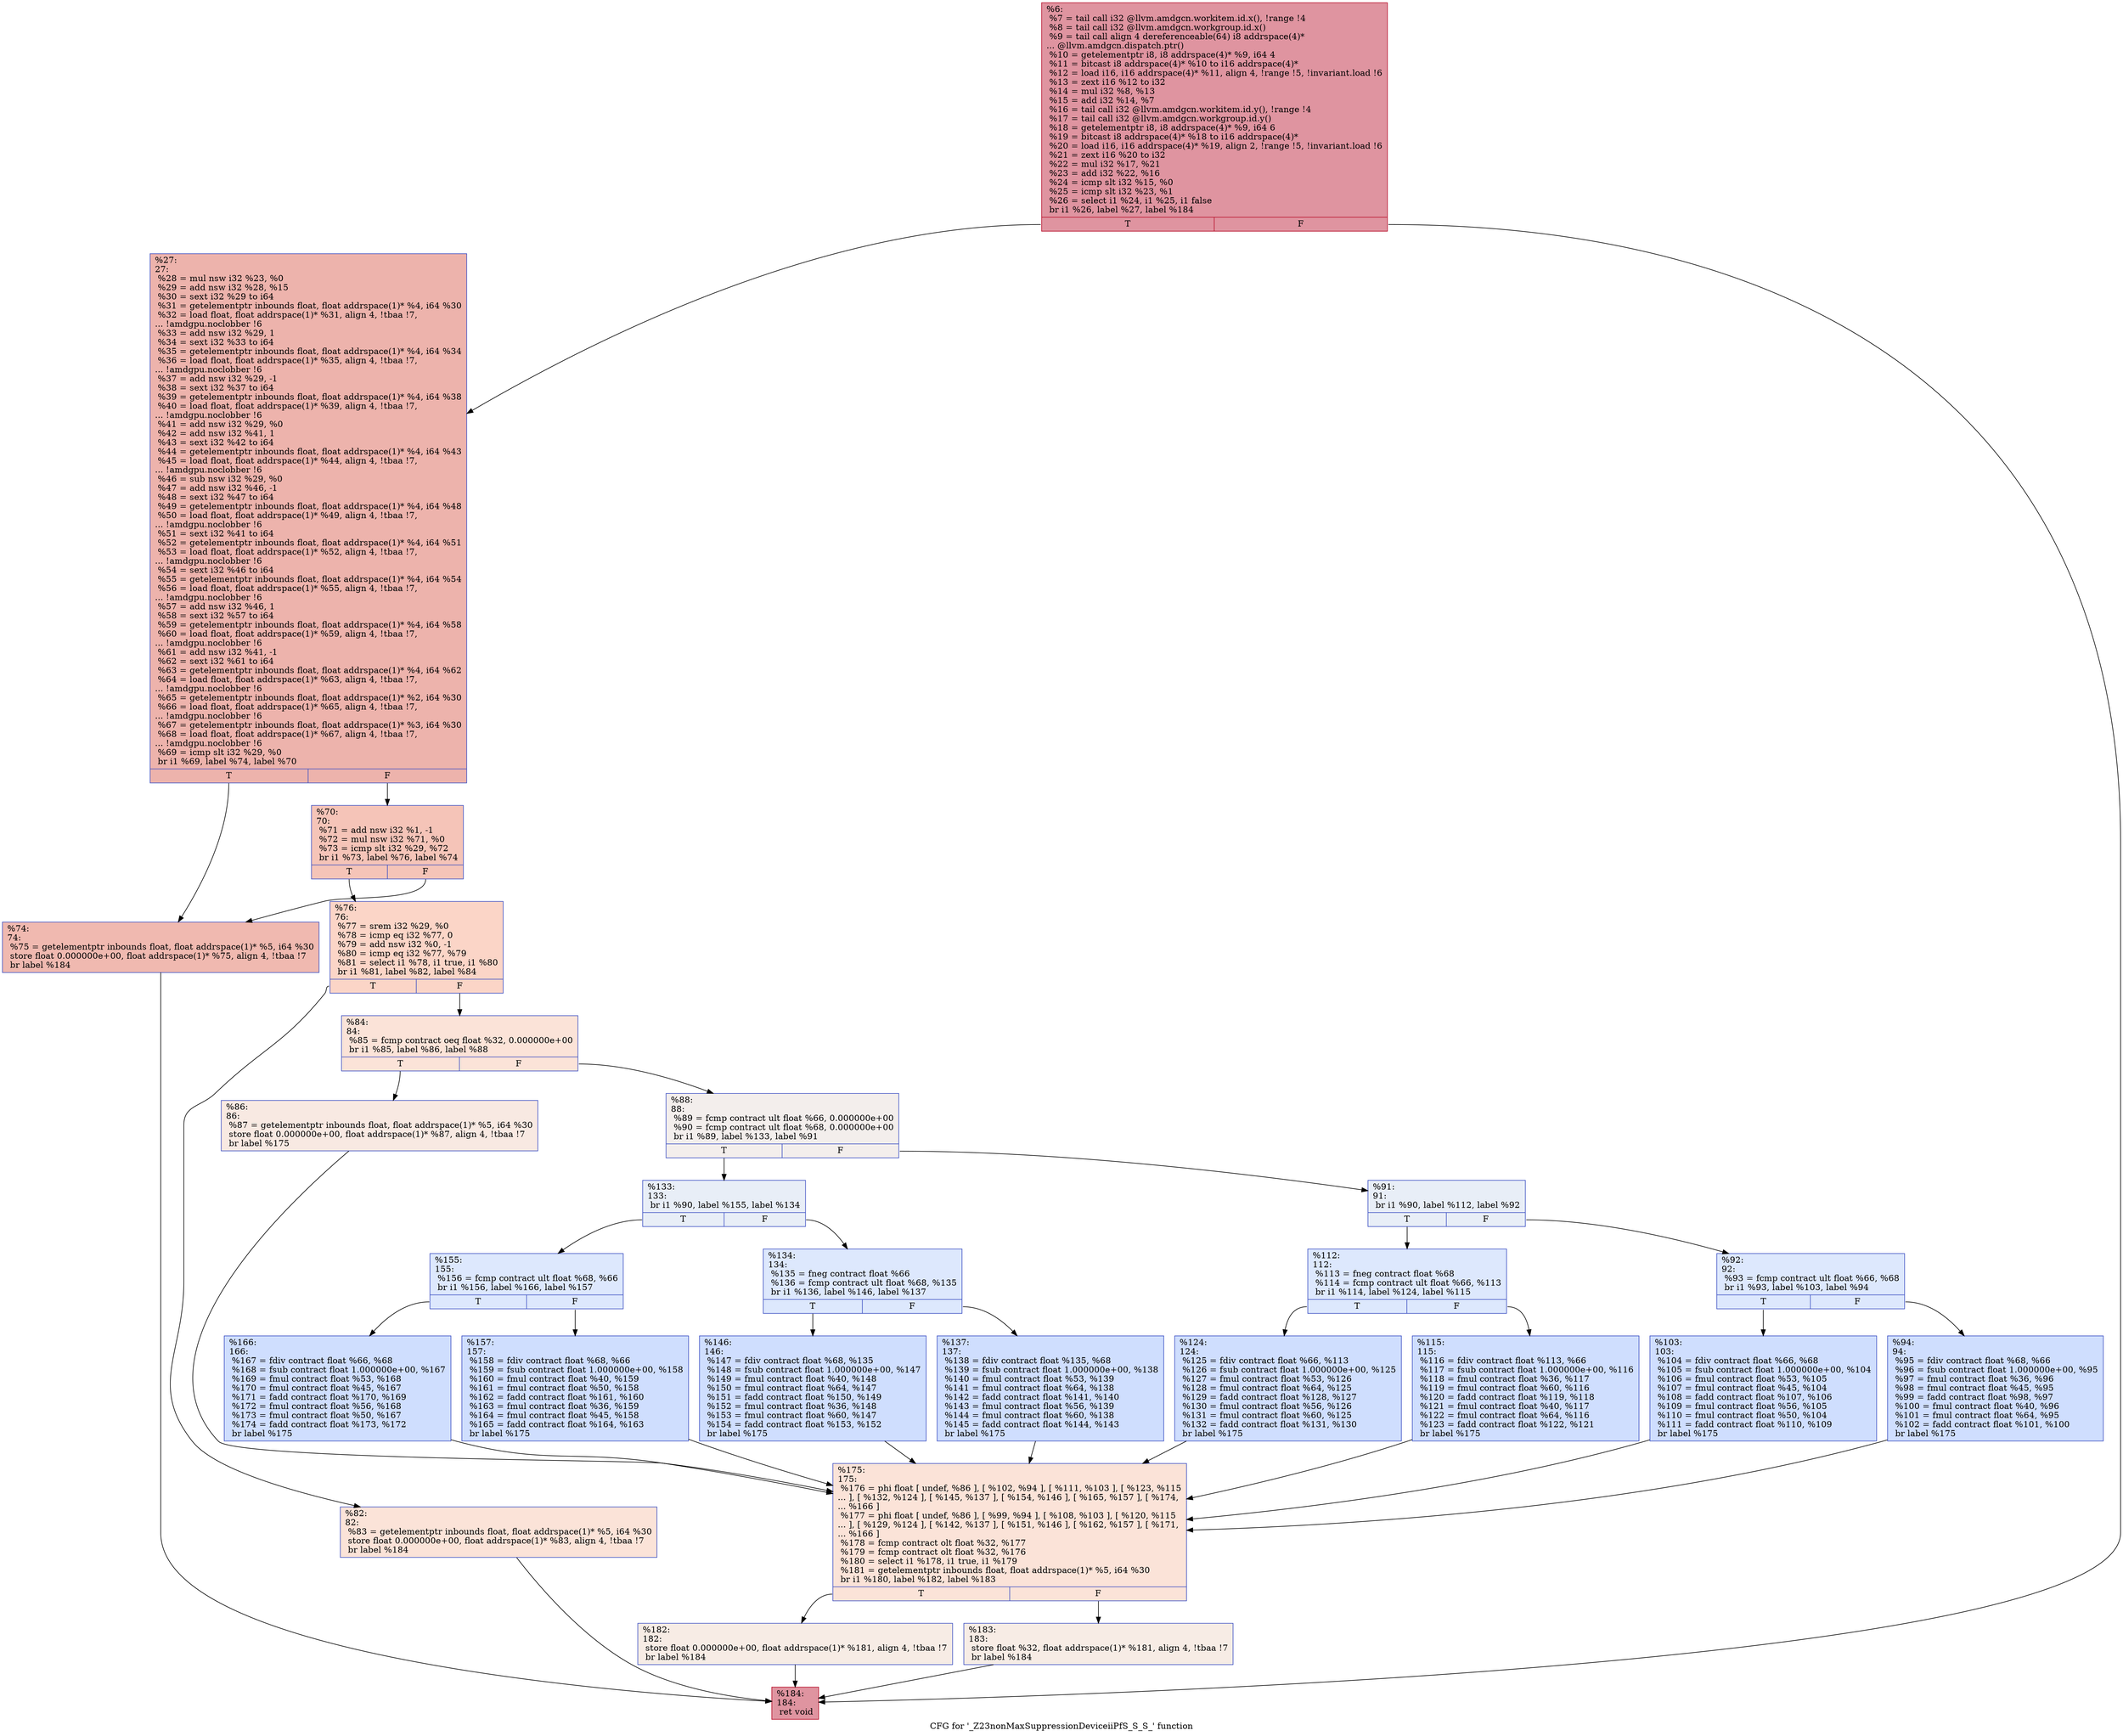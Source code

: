digraph "CFG for '_Z23nonMaxSuppressionDeviceiiPfS_S_S_' function" {
	label="CFG for '_Z23nonMaxSuppressionDeviceiiPfS_S_S_' function";

	Node0x4610500 [shape=record,color="#b70d28ff", style=filled, fillcolor="#b70d2870",label="{%6:\l  %7 = tail call i32 @llvm.amdgcn.workitem.id.x(), !range !4\l  %8 = tail call i32 @llvm.amdgcn.workgroup.id.x()\l  %9 = tail call align 4 dereferenceable(64) i8 addrspace(4)*\l... @llvm.amdgcn.dispatch.ptr()\l  %10 = getelementptr i8, i8 addrspace(4)* %9, i64 4\l  %11 = bitcast i8 addrspace(4)* %10 to i16 addrspace(4)*\l  %12 = load i16, i16 addrspace(4)* %11, align 4, !range !5, !invariant.load !6\l  %13 = zext i16 %12 to i32\l  %14 = mul i32 %8, %13\l  %15 = add i32 %14, %7\l  %16 = tail call i32 @llvm.amdgcn.workitem.id.y(), !range !4\l  %17 = tail call i32 @llvm.amdgcn.workgroup.id.y()\l  %18 = getelementptr i8, i8 addrspace(4)* %9, i64 6\l  %19 = bitcast i8 addrspace(4)* %18 to i16 addrspace(4)*\l  %20 = load i16, i16 addrspace(4)* %19, align 2, !range !5, !invariant.load !6\l  %21 = zext i16 %20 to i32\l  %22 = mul i32 %17, %21\l  %23 = add i32 %22, %16\l  %24 = icmp slt i32 %15, %0\l  %25 = icmp slt i32 %23, %1\l  %26 = select i1 %24, i1 %25, i1 false\l  br i1 %26, label %27, label %184\l|{<s0>T|<s1>F}}"];
	Node0x4610500:s0 -> Node0x4613f90;
	Node0x4610500:s1 -> Node0x4614020;
	Node0x4613f90 [shape=record,color="#3d50c3ff", style=filled, fillcolor="#d6524470",label="{%27:\l27:                                               \l  %28 = mul nsw i32 %23, %0\l  %29 = add nsw i32 %28, %15\l  %30 = sext i32 %29 to i64\l  %31 = getelementptr inbounds float, float addrspace(1)* %4, i64 %30\l  %32 = load float, float addrspace(1)* %31, align 4, !tbaa !7,\l... !amdgpu.noclobber !6\l  %33 = add nsw i32 %29, 1\l  %34 = sext i32 %33 to i64\l  %35 = getelementptr inbounds float, float addrspace(1)* %4, i64 %34\l  %36 = load float, float addrspace(1)* %35, align 4, !tbaa !7,\l... !amdgpu.noclobber !6\l  %37 = add nsw i32 %29, -1\l  %38 = sext i32 %37 to i64\l  %39 = getelementptr inbounds float, float addrspace(1)* %4, i64 %38\l  %40 = load float, float addrspace(1)* %39, align 4, !tbaa !7,\l... !amdgpu.noclobber !6\l  %41 = add nsw i32 %29, %0\l  %42 = add nsw i32 %41, 1\l  %43 = sext i32 %42 to i64\l  %44 = getelementptr inbounds float, float addrspace(1)* %4, i64 %43\l  %45 = load float, float addrspace(1)* %44, align 4, !tbaa !7,\l... !amdgpu.noclobber !6\l  %46 = sub nsw i32 %29, %0\l  %47 = add nsw i32 %46, -1\l  %48 = sext i32 %47 to i64\l  %49 = getelementptr inbounds float, float addrspace(1)* %4, i64 %48\l  %50 = load float, float addrspace(1)* %49, align 4, !tbaa !7,\l... !amdgpu.noclobber !6\l  %51 = sext i32 %41 to i64\l  %52 = getelementptr inbounds float, float addrspace(1)* %4, i64 %51\l  %53 = load float, float addrspace(1)* %52, align 4, !tbaa !7,\l... !amdgpu.noclobber !6\l  %54 = sext i32 %46 to i64\l  %55 = getelementptr inbounds float, float addrspace(1)* %4, i64 %54\l  %56 = load float, float addrspace(1)* %55, align 4, !tbaa !7,\l... !amdgpu.noclobber !6\l  %57 = add nsw i32 %46, 1\l  %58 = sext i32 %57 to i64\l  %59 = getelementptr inbounds float, float addrspace(1)* %4, i64 %58\l  %60 = load float, float addrspace(1)* %59, align 4, !tbaa !7,\l... !amdgpu.noclobber !6\l  %61 = add nsw i32 %41, -1\l  %62 = sext i32 %61 to i64\l  %63 = getelementptr inbounds float, float addrspace(1)* %4, i64 %62\l  %64 = load float, float addrspace(1)* %63, align 4, !tbaa !7,\l... !amdgpu.noclobber !6\l  %65 = getelementptr inbounds float, float addrspace(1)* %2, i64 %30\l  %66 = load float, float addrspace(1)* %65, align 4, !tbaa !7,\l... !amdgpu.noclobber !6\l  %67 = getelementptr inbounds float, float addrspace(1)* %3, i64 %30\l  %68 = load float, float addrspace(1)* %67, align 4, !tbaa !7,\l... !amdgpu.noclobber !6\l  %69 = icmp slt i32 %29, %0\l  br i1 %69, label %74, label %70\l|{<s0>T|<s1>F}}"];
	Node0x4613f90:s0 -> Node0x4616500;
	Node0x4613f90:s1 -> Node0x4616590;
	Node0x4616590 [shape=record,color="#3d50c3ff", style=filled, fillcolor="#e97a5f70",label="{%70:\l70:                                               \l  %71 = add nsw i32 %1, -1\l  %72 = mul nsw i32 %71, %0\l  %73 = icmp slt i32 %29, %72\l  br i1 %73, label %76, label %74\l|{<s0>T|<s1>F}}"];
	Node0x4616590:s0 -> Node0x4616880;
	Node0x4616590:s1 -> Node0x4616500;
	Node0x4616500 [shape=record,color="#3d50c3ff", style=filled, fillcolor="#de614d70",label="{%74:\l74:                                               \l  %75 = getelementptr inbounds float, float addrspace(1)* %5, i64 %30\l  store float 0.000000e+00, float addrspace(1)* %75, align 4, !tbaa !7\l  br label %184\l}"];
	Node0x4616500 -> Node0x4614020;
	Node0x4616880 [shape=record,color="#3d50c3ff", style=filled, fillcolor="#f5a08170",label="{%76:\l76:                                               \l  %77 = srem i32 %29, %0\l  %78 = icmp eq i32 %77, 0\l  %79 = add nsw i32 %0, -1\l  %80 = icmp eq i32 %77, %79\l  %81 = select i1 %78, i1 true, i1 %80\l  br i1 %81, label %82, label %84\l|{<s0>T|<s1>F}}"];
	Node0x4616880:s0 -> Node0x4617850;
	Node0x4616880:s1 -> Node0x46178a0;
	Node0x4617850 [shape=record,color="#3d50c3ff", style=filled, fillcolor="#f6bfa670",label="{%82:\l82:                                               \l  %83 = getelementptr inbounds float, float addrspace(1)* %5, i64 %30\l  store float 0.000000e+00, float addrspace(1)* %83, align 4, !tbaa !7\l  br label %184\l}"];
	Node0x4617850 -> Node0x4614020;
	Node0x46178a0 [shape=record,color="#3d50c3ff", style=filled, fillcolor="#f6bfa670",label="{%84:\l84:                                               \l  %85 = fcmp contract oeq float %32, 0.000000e+00\l  br i1 %85, label %86, label %88\l|{<s0>T|<s1>F}}"];
	Node0x46178a0:s0 -> Node0x4617c40;
	Node0x46178a0:s1 -> Node0x4617c90;
	Node0x4617c40 [shape=record,color="#3d50c3ff", style=filled, fillcolor="#efcebd70",label="{%86:\l86:                                               \l  %87 = getelementptr inbounds float, float addrspace(1)* %5, i64 %30\l  store float 0.000000e+00, float addrspace(1)* %87, align 4, !tbaa !7\l  br label %175\l}"];
	Node0x4617c40 -> Node0x4617ec0;
	Node0x4617c90 [shape=record,color="#3d50c3ff", style=filled, fillcolor="#e3d9d370",label="{%88:\l88:                                               \l  %89 = fcmp contract ult float %66, 0.000000e+00\l  %90 = fcmp contract ult float %68, 0.000000e+00\l  br i1 %89, label %133, label %91\l|{<s0>T|<s1>F}}"];
	Node0x4617c90:s0 -> Node0x46180a0;
	Node0x4617c90:s1 -> Node0x46180f0;
	Node0x46180f0 [shape=record,color="#3d50c3ff", style=filled, fillcolor="#cbd8ee70",label="{%91:\l91:                                               \l  br i1 %90, label %112, label %92\l|{<s0>T|<s1>F}}"];
	Node0x46180f0:s0 -> Node0x4618230;
	Node0x46180f0:s1 -> Node0x4618280;
	Node0x4618280 [shape=record,color="#3d50c3ff", style=filled, fillcolor="#b2ccfb70",label="{%92:\l92:                                               \l  %93 = fcmp contract ult float %66, %68\l  br i1 %93, label %103, label %94\l|{<s0>T|<s1>F}}"];
	Node0x4618280:s0 -> Node0x4618450;
	Node0x4618280:s1 -> Node0x46184a0;
	Node0x46184a0 [shape=record,color="#3d50c3ff", style=filled, fillcolor="#93b5fe70",label="{%94:\l94:                                               \l  %95 = fdiv contract float %68, %66\l  %96 = fsub contract float 1.000000e+00, %95\l  %97 = fmul contract float %36, %96\l  %98 = fmul contract float %45, %95\l  %99 = fadd contract float %98, %97\l  %100 = fmul contract float %40, %96\l  %101 = fmul contract float %64, %95\l  %102 = fadd contract float %101, %100\l  br label %175\l}"];
	Node0x46184a0 -> Node0x4617ec0;
	Node0x4618450 [shape=record,color="#3d50c3ff", style=filled, fillcolor="#93b5fe70",label="{%103:\l103:                                              \l  %104 = fdiv contract float %66, %68\l  %105 = fsub contract float 1.000000e+00, %104\l  %106 = fmul contract float %53, %105\l  %107 = fmul contract float %45, %104\l  %108 = fadd contract float %107, %106\l  %109 = fmul contract float %56, %105\l  %110 = fmul contract float %50, %104\l  %111 = fadd contract float %110, %109\l  br label %175\l}"];
	Node0x4618450 -> Node0x4617ec0;
	Node0x4618230 [shape=record,color="#3d50c3ff", style=filled, fillcolor="#b2ccfb70",label="{%112:\l112:                                              \l  %113 = fneg contract float %68\l  %114 = fcmp contract ult float %66, %113\l  br i1 %114, label %124, label %115\l|{<s0>T|<s1>F}}"];
	Node0x4618230:s0 -> Node0x46190c0;
	Node0x4618230:s1 -> Node0x4619110;
	Node0x4619110 [shape=record,color="#3d50c3ff", style=filled, fillcolor="#93b5fe70",label="{%115:\l115:                                              \l  %116 = fdiv contract float %113, %66\l  %117 = fsub contract float 1.000000e+00, %116\l  %118 = fmul contract float %36, %117\l  %119 = fmul contract float %60, %116\l  %120 = fadd contract float %119, %118\l  %121 = fmul contract float %40, %117\l  %122 = fmul contract float %64, %116\l  %123 = fadd contract float %122, %121\l  br label %175\l}"];
	Node0x4619110 -> Node0x4617ec0;
	Node0x46190c0 [shape=record,color="#3d50c3ff", style=filled, fillcolor="#93b5fe70",label="{%124:\l124:                                              \l  %125 = fdiv contract float %66, %113\l  %126 = fsub contract float 1.000000e+00, %125\l  %127 = fmul contract float %53, %126\l  %128 = fmul contract float %64, %125\l  %129 = fadd contract float %128, %127\l  %130 = fmul contract float %56, %126\l  %131 = fmul contract float %60, %125\l  %132 = fadd contract float %131, %130\l  br label %175\l}"];
	Node0x46190c0 -> Node0x4617ec0;
	Node0x46180a0 [shape=record,color="#3d50c3ff", style=filled, fillcolor="#cbd8ee70",label="{%133:\l133:                                              \l  br i1 %90, label %155, label %134\l|{<s0>T|<s1>F}}"];
	Node0x46180a0:s0 -> Node0x4616260;
	Node0x46180a0:s1 -> Node0x46162b0;
	Node0x46162b0 [shape=record,color="#3d50c3ff", style=filled, fillcolor="#b2ccfb70",label="{%134:\l134:                                              \l  %135 = fneg contract float %66\l  %136 = fcmp contract ult float %68, %135\l  br i1 %136, label %146, label %137\l|{<s0>T|<s1>F}}"];
	Node0x46162b0:s0 -> Node0x461a250;
	Node0x46162b0:s1 -> Node0x461a2a0;
	Node0x461a2a0 [shape=record,color="#3d50c3ff", style=filled, fillcolor="#93b5fe70",label="{%137:\l137:                                              \l  %138 = fdiv contract float %135, %68\l  %139 = fsub contract float 1.000000e+00, %138\l  %140 = fmul contract float %53, %139\l  %141 = fmul contract float %64, %138\l  %142 = fadd contract float %141, %140\l  %143 = fmul contract float %56, %139\l  %144 = fmul contract float %60, %138\l  %145 = fadd contract float %144, %143\l  br label %175\l}"];
	Node0x461a2a0 -> Node0x4617ec0;
	Node0x461a250 [shape=record,color="#3d50c3ff", style=filled, fillcolor="#93b5fe70",label="{%146:\l146:                                              \l  %147 = fdiv contract float %68, %135\l  %148 = fsub contract float 1.000000e+00, %147\l  %149 = fmul contract float %40, %148\l  %150 = fmul contract float %64, %147\l  %151 = fadd contract float %150, %149\l  %152 = fmul contract float %36, %148\l  %153 = fmul contract float %60, %147\l  %154 = fadd contract float %153, %152\l  br label %175\l}"];
	Node0x461a250 -> Node0x4617ec0;
	Node0x4616260 [shape=record,color="#3d50c3ff", style=filled, fillcolor="#b2ccfb70",label="{%155:\l155:                                              \l  %156 = fcmp contract ult float %68, %66\l  br i1 %156, label %166, label %157\l|{<s0>T|<s1>F}}"];
	Node0x4616260:s0 -> Node0x461ae10;
	Node0x4616260:s1 -> Node0x461ae60;
	Node0x461ae60 [shape=record,color="#3d50c3ff", style=filled, fillcolor="#93b5fe70",label="{%157:\l157:                                              \l  %158 = fdiv contract float %68, %66\l  %159 = fsub contract float 1.000000e+00, %158\l  %160 = fmul contract float %40, %159\l  %161 = fmul contract float %50, %158\l  %162 = fadd contract float %161, %160\l  %163 = fmul contract float %36, %159\l  %164 = fmul contract float %45, %158\l  %165 = fadd contract float %164, %163\l  br label %175\l}"];
	Node0x461ae60 -> Node0x4617ec0;
	Node0x461ae10 [shape=record,color="#3d50c3ff", style=filled, fillcolor="#93b5fe70",label="{%166:\l166:                                              \l  %167 = fdiv contract float %66, %68\l  %168 = fsub contract float 1.000000e+00, %167\l  %169 = fmul contract float %53, %168\l  %170 = fmul contract float %45, %167\l  %171 = fadd contract float %170, %169\l  %172 = fmul contract float %56, %168\l  %173 = fmul contract float %50, %167\l  %174 = fadd contract float %173, %172\l  br label %175\l}"];
	Node0x461ae10 -> Node0x4617ec0;
	Node0x4617ec0 [shape=record,color="#3d50c3ff", style=filled, fillcolor="#f6bfa670",label="{%175:\l175:                                              \l  %176 = phi float [ undef, %86 ], [ %102, %94 ], [ %111, %103 ], [ %123, %115\l... ], [ %132, %124 ], [ %145, %137 ], [ %154, %146 ], [ %165, %157 ], [ %174,\l... %166 ]\l  %177 = phi float [ undef, %86 ], [ %99, %94 ], [ %108, %103 ], [ %120, %115\l... ], [ %129, %124 ], [ %142, %137 ], [ %151, %146 ], [ %162, %157 ], [ %171,\l... %166 ]\l  %178 = fcmp contract olt float %32, %177\l  %179 = fcmp contract olt float %32, %176\l  %180 = select i1 %178, i1 true, i1 %179\l  %181 = getelementptr inbounds float, float addrspace(1)* %5, i64 %30\l  br i1 %180, label %182, label %183\l|{<s0>T|<s1>F}}"];
	Node0x4617ec0:s0 -> Node0x461c340;
	Node0x4617ec0:s1 -> Node0x461c390;
	Node0x461c340 [shape=record,color="#3d50c3ff", style=filled, fillcolor="#ecd3c570",label="{%182:\l182:                                              \l  store float 0.000000e+00, float addrspace(1)* %181, align 4, !tbaa !7\l  br label %184\l}"];
	Node0x461c340 -> Node0x4614020;
	Node0x461c390 [shape=record,color="#3d50c3ff", style=filled, fillcolor="#ecd3c570",label="{%183:\l183:                                              \l  store float %32, float addrspace(1)* %181, align 4, !tbaa !7\l  br label %184\l}"];
	Node0x461c390 -> Node0x4614020;
	Node0x4614020 [shape=record,color="#b70d28ff", style=filled, fillcolor="#b70d2870",label="{%184:\l184:                                              \l  ret void\l}"];
}
